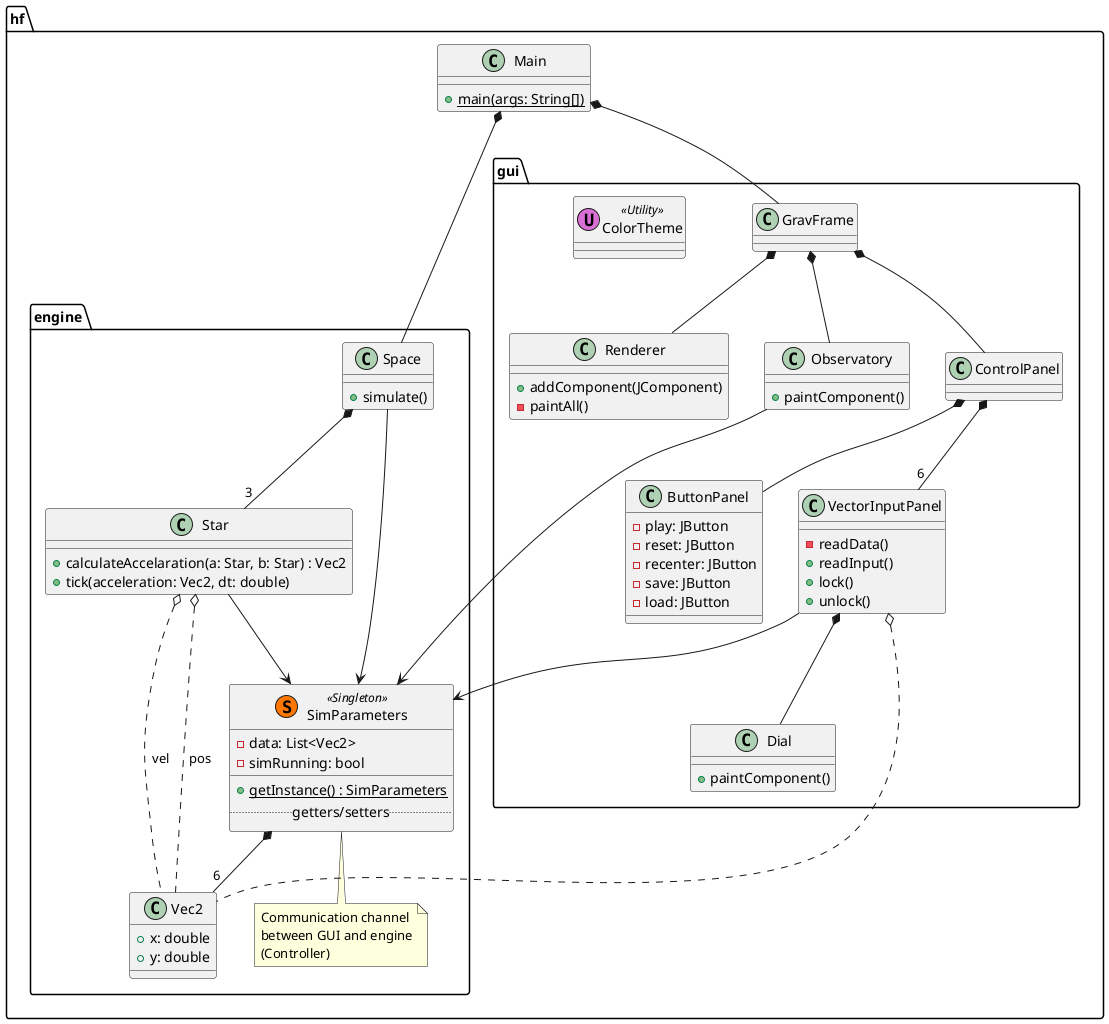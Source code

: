 @startuml grav

package hf {
    class Main {
        + {static} main(args: String[])
    }
}

package hf.engine {
    class Vec2 {
        + x: double
        + y: double
    }
    class SimParameters << (S,#FF7700) Singleton >> {
        - data: List<Vec2>
        - simRunning: bool
        __
        + {static} getInstance() : SimParameters
        ..getters/setters..
    }
    note bottom of SimParameters
        Communication channel
        between GUI and engine
        (Controller)
    end note
    class Space {
        + simulate()
    }
    class Star {
        + calculateAccelaration(a: Star, b: Star) : Vec2
        + tick(acceleration: Vec2, dt: double)
    }
}

package hf.gui {
    class GravFrame
    class ColorTheme << (U,Orchid) Utility >>
    class ControlPanel
    class ButtonPanel {
        - play: JButton
        - reset: JButton
        - recenter: JButton
        - save: JButton
        - load: JButton
    }
    class VectorInputPanel {
        - readData()
        + readInput()
        + lock()
        + unlock()
    }
    class Dial {
        + paintComponent()
    }
    class Observatory {
        + paintComponent()
    }
    class Renderer {
        + addComponent(JComponent)
        - paintAll()
    }
}

' Main
Main *-- GravFrame
Main *-- Space

' Engine
Space *-- "3" Star
SimParameters *-- "6" Vec2

' GUI
VectorInputPanel *-- Dial
GravFrame *-- ControlPanel
GravFrame *-- Observatory
GravFrame *-- Renderer
ControlPanel *-- ButtonPanel
ControlPanel *-- "6" VectorInputPanel

' params
Observatory --> SimParameters
VectorInputPanel --> SimParameters
Star --> SimParameters
Space --> SimParameters
Star o.. Vec2 : "pos"
Star o.. Vec2 : "vel"
VectorInputPanel o.. Vec2


@enduml
